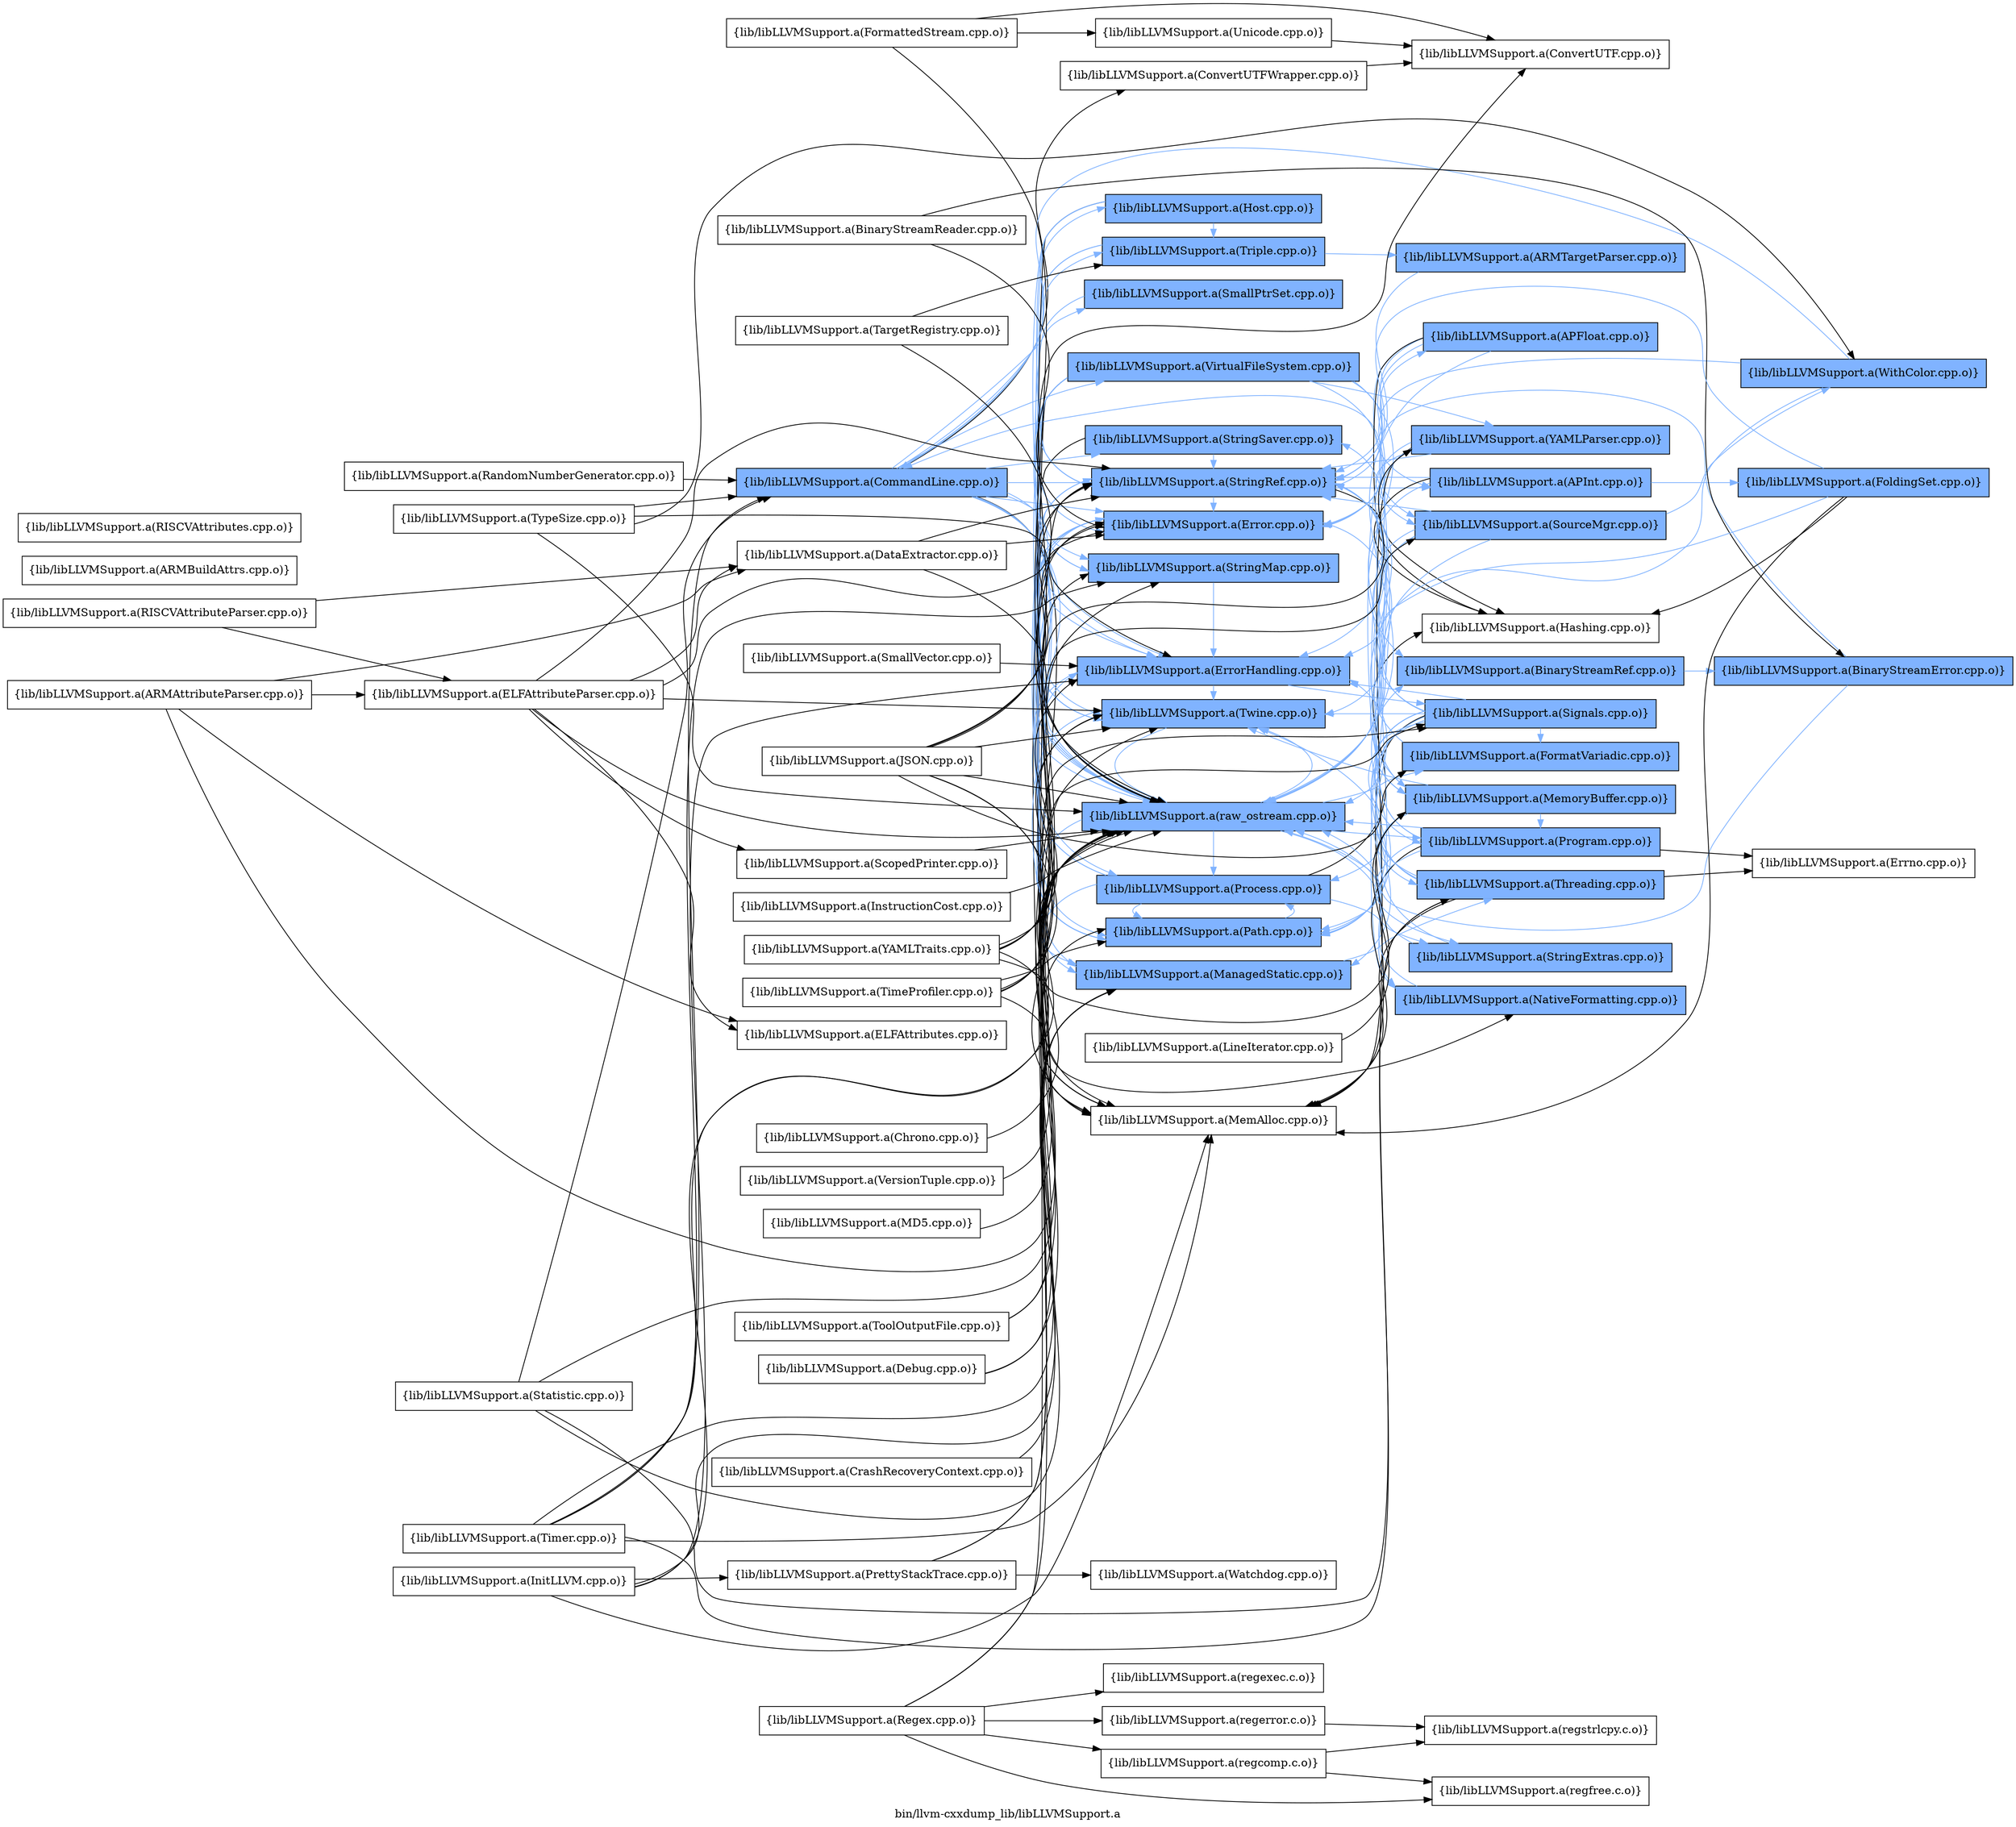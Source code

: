 digraph "bin/llvm-cxxdump_lib/libLLVMSupport.a" {
	label="bin/llvm-cxxdump_lib/libLLVMSupport.a";
	rankdir=LR;
	{ rank=same; Node0x55f70fde2238;  }
	{ rank=same; Node0x55f70fde2918; Node0x55f70fddfee8; Node0x55f70fde02f8; Node0x55f70fde1518; Node0x55f70fddf448; Node0x55f70fddd9b8; Node0x55f70fddfd58; Node0x55f70fde03e8; Node0x55f70fde0078; Node0x55f70fde2dc8; Node0x55f70fddeb38; Node0x55f70fde0438; Node0x55f70fddc298; Node0x55f70fddba78; Node0x55f70fddda58; Node0x55f70fddcc98;  }
	{ rank=same; Node0x55f70fde0938; Node0x55f70fde0118; Node0x55f70fddef48; Node0x55f70fdddf58; Node0x55f70fddf178; Node0x55f70fde1c48; Node0x55f70fde0d48; Node0x55f70fdda3a8; Node0x55f70fde04d8; Node0x55f70fddc928; Node0x55f70fddfb28; Node0x55f70fde0848; Node0x55f70fdde548; Node0x55f70fddb758; Node0x55f70fddbf28;  }
	{ rank=same; Node0x55f70fde2238;  }
	{ rank=same; Node0x55f70fde2918; Node0x55f70fddfee8; Node0x55f70fde02f8; Node0x55f70fde1518; Node0x55f70fddf448; Node0x55f70fddd9b8; Node0x55f70fddfd58; Node0x55f70fde03e8; Node0x55f70fde0078; Node0x55f70fde2dc8; Node0x55f70fddeb38; Node0x55f70fde0438; Node0x55f70fddc298; Node0x55f70fddba78; Node0x55f70fddda58; Node0x55f70fddcc98;  }
	{ rank=same; Node0x55f70fde0938; Node0x55f70fde0118; Node0x55f70fddef48; Node0x55f70fdddf58; Node0x55f70fddf178; Node0x55f70fde1c48; Node0x55f70fde0d48; Node0x55f70fdda3a8; Node0x55f70fde04d8; Node0x55f70fddc928; Node0x55f70fddfb28; Node0x55f70fde0848; Node0x55f70fdde548; Node0x55f70fddb758; Node0x55f70fddbf28;  }

	Node0x55f70fde2238 [shape=record,shape=box,group=1,style=filled,fillcolor="0.600000 0.5 1",label="{lib/libLLVMSupport.a(CommandLine.cpp.o)}"];
	Node0x55f70fde2238 -> Node0x55f70fde2918;
	Node0x55f70fde2238 -> Node0x55f70fddfee8[color="0.600000 0.5 1"];
	Node0x55f70fde2238 -> Node0x55f70fde02f8[color="0.600000 0.5 1"];
	Node0x55f70fde2238 -> Node0x55f70fde1518[color="0.600000 0.5 1"];
	Node0x55f70fde2238 -> Node0x55f70fddf448;
	Node0x55f70fde2238 -> Node0x55f70fddd9b8[color="0.600000 0.5 1"];
	Node0x55f70fde2238 -> Node0x55f70fddfd58[color="0.600000 0.5 1"];
	Node0x55f70fde2238 -> Node0x55f70fde03e8[color="0.600000 0.5 1"];
	Node0x55f70fde2238 -> Node0x55f70fde0078[color="0.600000 0.5 1"];
	Node0x55f70fde2238 -> Node0x55f70fde2dc8[color="0.600000 0.5 1"];
	Node0x55f70fde2238 -> Node0x55f70fddeb38[color="0.600000 0.5 1"];
	Node0x55f70fde2238 -> Node0x55f70fde0438[color="0.600000 0.5 1"];
	Node0x55f70fde2238 -> Node0x55f70fddc298[color="0.600000 0.5 1"];
	Node0x55f70fde2238 -> Node0x55f70fddba78[color="0.600000 0.5 1"];
	Node0x55f70fde2238 -> Node0x55f70fddda58[color="0.600000 0.5 1"];
	Node0x55f70fde2238 -> Node0x55f70fddcc98[color="0.600000 0.5 1"];
	Node0x55f70fddfee8 [shape=record,shape=box,group=1,style=filled,fillcolor="0.600000 0.5 1",label="{lib/libLLVMSupport.a(Error.cpp.o)}"];
	Node0x55f70fddfee8 -> Node0x55f70fde02f8[color="0.600000 0.5 1"];
	Node0x55f70fddfee8 -> Node0x55f70fde1518[color="0.600000 0.5 1"];
	Node0x55f70fddfee8 -> Node0x55f70fddeb38[color="0.600000 0.5 1"];
	Node0x55f70fddfee8 -> Node0x55f70fddc298[color="0.600000 0.5 1"];
	Node0x55f70fde19c8 [shape=record,shape=box,group=0,label="{lib/libLLVMSupport.a(InitLLVM.cpp.o)}"];
	Node0x55f70fde19c8 -> Node0x55f70fde02f8;
	Node0x55f70fde19c8 -> Node0x55f70fde1518;
	Node0x55f70fde19c8 -> Node0x55f70fddf448;
	Node0x55f70fde19c8 -> Node0x55f70fdde368;
	Node0x55f70fde19c8 -> Node0x55f70fde0118;
	Node0x55f70fde0078 [shape=record,shape=box,group=1,style=filled,fillcolor="0.600000 0.5 1",label="{lib/libLLVMSupport.a(StringRef.cpp.o)}"];
	Node0x55f70fde0078 -> Node0x55f70fddfee8[color="0.600000 0.5 1"];
	Node0x55f70fde0078 -> Node0x55f70fdddf58[color="0.600000 0.5 1"];
	Node0x55f70fde0078 -> Node0x55f70fddf178[color="0.600000 0.5 1"];
	Node0x55f70fde0078 -> Node0x55f70fde1c48;
	Node0x55f70fddfda8 [shape=record,shape=box,group=1,style=filled,fillcolor="0.600000 0.5 1",label="{lib/libLLVMSupport.a(WithColor.cpp.o)}"];
	Node0x55f70fddfda8 -> Node0x55f70fde2238[color="0.600000 0.5 1"];
	Node0x55f70fddfda8 -> Node0x55f70fddfee8[color="0.600000 0.5 1"];
	Node0x55f70fddfda8 -> Node0x55f70fddc298[color="0.600000 0.5 1"];
	Node0x55f70fddc298 [shape=record,shape=box,group=1,style=filled,fillcolor="0.600000 0.5 1",label="{lib/libLLVMSupport.a(raw_ostream.cpp.o)}"];
	Node0x55f70fddc298 -> Node0x55f70fddfee8[color="0.600000 0.5 1"];
	Node0x55f70fddc298 -> Node0x55f70fde02f8[color="0.600000 0.5 1"];
	Node0x55f70fddc298 -> Node0x55f70fde0848[color="0.600000 0.5 1"];
	Node0x55f70fddc298 -> Node0x55f70fdde548[color="0.600000 0.5 1"];
	Node0x55f70fddc298 -> Node0x55f70fddeb38[color="0.600000 0.5 1"];
	Node0x55f70fddc298 -> Node0x55f70fddda58[color="0.600000 0.5 1"];
	Node0x55f70fddc298 -> Node0x55f70fddcc98[color="0.600000 0.5 1"];
	Node0x55f70fddc298 -> Node0x55f70fddb758[color="0.600000 0.5 1"];
	Node0x55f70fddf3f8 [shape=record,shape=box,group=0,label="{lib/libLLVMSupport.a(TargetRegistry.cpp.o)}"];
	Node0x55f70fddf3f8 -> Node0x55f70fde2dc8;
	Node0x55f70fddf3f8 -> Node0x55f70fddc298;
	Node0x55f70fde04d8 [shape=record,shape=box,group=1,style=filled,fillcolor="0.600000 0.5 1",label="{lib/libLLVMSupport.a(MemoryBuffer.cpp.o)}"];
	Node0x55f70fde04d8 -> Node0x55f70fddfee8[color="0.600000 0.5 1"];
	Node0x55f70fde04d8 -> Node0x55f70fddeb38[color="0.600000 0.5 1"];
	Node0x55f70fde04d8 -> Node0x55f70fddda58[color="0.600000 0.5 1"];
	Node0x55f70fde04d8 -> Node0x55f70fddcc98[color="0.600000 0.5 1"];
	Node0x55f70fde04d8 -> Node0x55f70fddb758[color="0.600000 0.5 1"];
	Node0x55f70fddeb38 [shape=record,shape=box,group=1,style=filled,fillcolor="0.600000 0.5 1",label="{lib/libLLVMSupport.a(Twine.cpp.o)}"];
	Node0x55f70fddeb38 -> Node0x55f70fddc298[color="0.600000 0.5 1"];
	Node0x55f70fddda58 [shape=record,shape=box,group=1,style=filled,fillcolor="0.600000 0.5 1",label="{lib/libLLVMSupport.a(Path.cpp.o)}"];
	Node0x55f70fddda58 -> Node0x55f70fdda3a8[color="0.600000 0.5 1"];
	Node0x55f70fddda58 -> Node0x55f70fddfee8[color="0.600000 0.5 1"];
	Node0x55f70fddda58 -> Node0x55f70fde0078[color="0.600000 0.5 1"];
	Node0x55f70fddda58 -> Node0x55f70fddeb38[color="0.600000 0.5 1"];
	Node0x55f70fddda58 -> Node0x55f70fddcc98[color="0.600000 0.5 1"];
	Node0x55f70fde1518 [shape=record,shape=box,group=1,style=filled,fillcolor="0.600000 0.5 1",label="{lib/libLLVMSupport.a(ManagedStatic.cpp.o)}"];
	Node0x55f70fde1518 -> Node0x55f70fddef48[color="0.600000 0.5 1"];
	Node0x55f70fde02f8 [shape=record,shape=box,group=1,style=filled,fillcolor="0.600000 0.5 1",label="{lib/libLLVMSupport.a(ErrorHandling.cpp.o)}"];
	Node0x55f70fde02f8 -> Node0x55f70fddeb38[color="0.600000 0.5 1"];
	Node0x55f70fde02f8 -> Node0x55f70fddc298[color="0.600000 0.5 1"];
	Node0x55f70fde02f8 -> Node0x55f70fde0118[color="0.600000 0.5 1"];
	Node0x55f70fde2dc8 [shape=record,shape=box,group=1,style=filled,fillcolor="0.600000 0.5 1",label="{lib/libLLVMSupport.a(Triple.cpp.o)}"];
	Node0x55f70fde2dc8 -> Node0x55f70fde0078[color="0.600000 0.5 1"];
	Node0x55f70fde2dc8 -> Node0x55f70fde0d48[color="0.600000 0.5 1"];
	Node0x55f70fde2dc8 -> Node0x55f70fddeb38[color="0.600000 0.5 1"];
	Node0x55f70fde0f28 [shape=record,shape=box,group=0,label="{lib/libLLVMSupport.a(DataExtractor.cpp.o)}"];
	Node0x55f70fde0f28 -> Node0x55f70fddfee8;
	Node0x55f70fde0f28 -> Node0x55f70fde0078;
	Node0x55f70fde0f28 -> Node0x55f70fddc298;
	Node0x55f70fddba78 [shape=record,shape=box,group=1,style=filled,fillcolor="0.600000 0.5 1",label="{lib/libLLVMSupport.a(Host.cpp.o)}"];
	Node0x55f70fddba78 -> Node0x55f70fddf448;
	Node0x55f70fddba78 -> Node0x55f70fddfd58[color="0.600000 0.5 1"];
	Node0x55f70fddba78 -> Node0x55f70fde0078[color="0.600000 0.5 1"];
	Node0x55f70fddba78 -> Node0x55f70fde2dc8[color="0.600000 0.5 1"];
	Node0x55f70fddba78 -> Node0x55f70fddc298[color="0.600000 0.5 1"];
	Node0x55f70fddf448 [shape=record,shape=box,group=0,label="{lib/libLLVMSupport.a(MemAlloc.cpp.o)}"];
	Node0x55f70fddd9b8 [shape=record,shape=box,group=1,style=filled,fillcolor="0.600000 0.5 1",label="{lib/libLLVMSupport.a(SmallPtrSet.cpp.o)}"];
	Node0x55f70fddd9b8 -> Node0x55f70fde02f8[color="0.600000 0.5 1"];
	Node0x55f70fde03e8 [shape=record,shape=box,group=1,style=filled,fillcolor="0.600000 0.5 1",label="{lib/libLLVMSupport.a(StringSaver.cpp.o)}"];
	Node0x55f70fde03e8 -> Node0x55f70fddf448;
	Node0x55f70fde03e8 -> Node0x55f70fde0078[color="0.600000 0.5 1"];
	Node0x55f70fdde868 [shape=record,shape=box,group=0,label="{lib/libLLVMSupport.a(TypeSize.cpp.o)}"];
	Node0x55f70fdde868 -> Node0x55f70fde2238;
	Node0x55f70fdde868 -> Node0x55f70fde02f8;
	Node0x55f70fdde868 -> Node0x55f70fddfda8;
	Node0x55f70fdde868 -> Node0x55f70fddc298;
	Node0x55f70fddc928 [shape=record,shape=box,group=1,style=filled,fillcolor="0.600000 0.5 1",label="{lib/libLLVMSupport.a(SourceMgr.cpp.o)}"];
	Node0x55f70fddc928 -> Node0x55f70fde04d8[color="0.600000 0.5 1"];
	Node0x55f70fddc928 -> Node0x55f70fde0078[color="0.600000 0.5 1"];
	Node0x55f70fddc928 -> Node0x55f70fddeb38[color="0.600000 0.5 1"];
	Node0x55f70fddc928 -> Node0x55f70fddfda8[color="0.600000 0.5 1"];
	Node0x55f70fddc928 -> Node0x55f70fddc298[color="0.600000 0.5 1"];
	Node0x55f70fddc928 -> Node0x55f70fddda58[color="0.600000 0.5 1"];
	Node0x55f70fddcc48 [shape=record,shape=box,group=0,label="{lib/libLLVMSupport.a(ARMBuildAttrs.cpp.o)}"];
	Node0x55f70fde16f8 [shape=record,shape=box,group=0,label="{lib/libLLVMSupport.a(ELFAttributeParser.cpp.o)}"];
	Node0x55f70fde16f8 -> Node0x55f70fde0f28;
	Node0x55f70fde16f8 -> Node0x55f70fddf768;
	Node0x55f70fde16f8 -> Node0x55f70fddfee8;
	Node0x55f70fde16f8 -> Node0x55f70fddde18;
	Node0x55f70fde16f8 -> Node0x55f70fde0078;
	Node0x55f70fde16f8 -> Node0x55f70fddeb38;
	Node0x55f70fde16f8 -> Node0x55f70fddc298;
	Node0x55f70fddeae8 [shape=record,shape=box,group=0,label="{lib/libLLVMSupport.a(RISCVAttributes.cpp.o)}"];
	Node0x55f70fddfd58 [shape=record,shape=box,group=1,style=filled,fillcolor="0.600000 0.5 1",label="{lib/libLLVMSupport.a(StringMap.cpp.o)}"];
	Node0x55f70fddfd58 -> Node0x55f70fde02f8[color="0.600000 0.5 1"];
	Node0x55f70fddc6f8 [shape=record,shape=box,group=1,style=filled,fillcolor="0.600000 0.5 1",label="{lib/libLLVMSupport.a(BinaryStreamError.cpp.o)}"];
	Node0x55f70fddc6f8 -> Node0x55f70fddfee8[color="0.600000 0.5 1"];
	Node0x55f70fddc6f8 -> Node0x55f70fddc298[color="0.600000 0.5 1"];
	Node0x55f70fde0848 [shape=record,shape=box,group=1,style=filled,fillcolor="0.600000 0.5 1",label="{lib/libLLVMSupport.a(FormatVariadic.cpp.o)}"];
	Node0x55f70fde0848 -> Node0x55f70fde0078[color="0.600000 0.5 1"];
	Node0x55f70fdde548 [shape=record,shape=box,group=1,style=filled,fillcolor="0.600000 0.5 1",label="{lib/libLLVMSupport.a(NativeFormatting.cpp.o)}"];
	Node0x55f70fdde548 -> Node0x55f70fddc298[color="0.600000 0.5 1"];
	Node0x55f70fddd2d8 [shape=record,shape=box,group=0,label="{lib/libLLVMSupport.a(ARMAttributeParser.cpp.o)}"];
	Node0x55f70fddd2d8 -> Node0x55f70fde0f28;
	Node0x55f70fddd2d8 -> Node0x55f70fde16f8;
	Node0x55f70fddd2d8 -> Node0x55f70fddf768;
	Node0x55f70fddd2d8 -> Node0x55f70fddc298;
	Node0x55f70fddf768 [shape=record,shape=box,group=0,label="{lib/libLLVMSupport.a(ELFAttributes.cpp.o)}"];
	Node0x55f70fddaa88 [shape=record,shape=box,group=0,label="{lib/libLLVMSupport.a(BinaryStreamReader.cpp.o)}"];
	Node0x55f70fddaa88 -> Node0x55f70fddc6f8;
	Node0x55f70fddaa88 -> Node0x55f70fddfee8;
	Node0x55f70fdda3a8 [shape=record,shape=box,group=1,style=filled,fillcolor="0.600000 0.5 1",label="{lib/libLLVMSupport.a(BinaryStreamRef.cpp.o)}"];
	Node0x55f70fdda3a8 -> Node0x55f70fddc6f8[color="0.600000 0.5 1"];
	Node0x55f70fde2918 [shape=record,shape=box,group=0,label="{lib/libLLVMSupport.a(ConvertUTFWrapper.cpp.o)}"];
	Node0x55f70fde2918 -> Node0x55f70fde0938;
	Node0x55f70fde0438 [shape=record,shape=box,group=1,style=filled,fillcolor="0.600000 0.5 1",label="{lib/libLLVMSupport.a(VirtualFileSystem.cpp.o)}"];
	Node0x55f70fde0438 -> Node0x55f70fdda3a8[color="0.600000 0.5 1"];
	Node0x55f70fde0438 -> Node0x55f70fddfee8[color="0.600000 0.5 1"];
	Node0x55f70fde0438 -> Node0x55f70fddf448;
	Node0x55f70fde0438 -> Node0x55f70fde04d8[color="0.600000 0.5 1"];
	Node0x55f70fde0438 -> Node0x55f70fddc928[color="0.600000 0.5 1"];
	Node0x55f70fde0438 -> Node0x55f70fddfd58[color="0.600000 0.5 1"];
	Node0x55f70fde0438 -> Node0x55f70fde0078[color="0.600000 0.5 1"];
	Node0x55f70fde0438 -> Node0x55f70fddeb38[color="0.600000 0.5 1"];
	Node0x55f70fde0438 -> Node0x55f70fddfb28[color="0.600000 0.5 1"];
	Node0x55f70fde0438 -> Node0x55f70fddc298[color="0.600000 0.5 1"];
	Node0x55f70fde0438 -> Node0x55f70fddda58[color="0.600000 0.5 1"];
	Node0x55f70fddcc98 [shape=record,shape=box,group=1,style=filled,fillcolor="0.600000 0.5 1",label="{lib/libLLVMSupport.a(Process.cpp.o)}"];
	Node0x55f70fddcc98 -> Node0x55f70fddfee8[color="0.600000 0.5 1"];
	Node0x55f70fddcc98 -> Node0x55f70fde1518[color="0.600000 0.5 1"];
	Node0x55f70fddcc98 -> Node0x55f70fde0078[color="0.600000 0.5 1"];
	Node0x55f70fddcc98 -> Node0x55f70fde1c48;
	Node0x55f70fddcc98 -> Node0x55f70fddda58[color="0.600000 0.5 1"];
	Node0x55f70fddcc98 -> Node0x55f70fddbf28[color="0.600000 0.5 1"];
	Node0x55f70fde0938 [shape=record,shape=box,group=0,label="{lib/libLLVMSupport.a(ConvertUTF.cpp.o)}"];
	Node0x55f70fddde18 [shape=record,shape=box,group=0,label="{lib/libLLVMSupport.a(ScopedPrinter.cpp.o)}"];
	Node0x55f70fddde18 -> Node0x55f70fddc298;
	Node0x55f70fde0118 [shape=record,shape=box,group=1,style=filled,fillcolor="0.600000 0.5 1",label="{lib/libLLVMSupport.a(Signals.cpp.o)}"];
	Node0x55f70fde0118 -> Node0x55f70fde2238[color="0.600000 0.5 1"];
	Node0x55f70fde0118 -> Node0x55f70fde02f8[color="0.600000 0.5 1"];
	Node0x55f70fde0118 -> Node0x55f70fde0848[color="0.600000 0.5 1"];
	Node0x55f70fde0118 -> Node0x55f70fde1518[color="0.600000 0.5 1"];
	Node0x55f70fde0118 -> Node0x55f70fddf448;
	Node0x55f70fde0118 -> Node0x55f70fde04d8[color="0.600000 0.5 1"];
	Node0x55f70fde0118 -> Node0x55f70fdde548[color="0.600000 0.5 1"];
	Node0x55f70fde0118 -> Node0x55f70fde0078[color="0.600000 0.5 1"];
	Node0x55f70fde0118 -> Node0x55f70fddeb38[color="0.600000 0.5 1"];
	Node0x55f70fde0118 -> Node0x55f70fddc298[color="0.600000 0.5 1"];
	Node0x55f70fde0118 -> Node0x55f70fddda58[color="0.600000 0.5 1"];
	Node0x55f70fde0118 -> Node0x55f70fddb758[color="0.600000 0.5 1"];
	Node0x55f70fde0118 -> Node0x55f70fddef48[color="0.600000 0.5 1"];
	Node0x55f70fdde1d8 [shape=record,shape=box,group=0,label="{lib/libLLVMSupport.a(Debug.cpp.o)}"];
	Node0x55f70fdde1d8 -> Node0x55f70fde1518;
	Node0x55f70fdde1d8 -> Node0x55f70fddc298;
	Node0x55f70fdde368 [shape=record,shape=box,group=0,label="{lib/libLLVMSupport.a(PrettyStackTrace.cpp.o)}"];
	Node0x55f70fdde368 -> Node0x55f70fddc298;
	Node0x55f70fdde368 -> Node0x55f70fde0118;
	Node0x55f70fdde368 -> Node0x55f70fdde2c8;
	Node0x55f70fddef48 [shape=record,shape=box,group=1,style=filled,fillcolor="0.600000 0.5 1",label="{lib/libLLVMSupport.a(Threading.cpp.o)}"];
	Node0x55f70fddef48 -> Node0x55f70fde02f8[color="0.600000 0.5 1"];
	Node0x55f70fddef48 -> Node0x55f70fddf448;
	Node0x55f70fddef48 -> Node0x55f70fde0078[color="0.600000 0.5 1"];
	Node0x55f70fddef48 -> Node0x55f70fddeb38[color="0.600000 0.5 1"];
	Node0x55f70fddef48 -> Node0x55f70fddc478;
	Node0x55f70fddb758 [shape=record,shape=box,group=1,style=filled,fillcolor="0.600000 0.5 1",label="{lib/libLLVMSupport.a(Program.cpp.o)}"];
	Node0x55f70fddb758 -> Node0x55f70fddf448;
	Node0x55f70fddb758 -> Node0x55f70fde03e8[color="0.600000 0.5 1"];
	Node0x55f70fddb758 -> Node0x55f70fde0078[color="0.600000 0.5 1"];
	Node0x55f70fddb758 -> Node0x55f70fddc298[color="0.600000 0.5 1"];
	Node0x55f70fddb758 -> Node0x55f70fddda58[color="0.600000 0.5 1"];
	Node0x55f70fddb758 -> Node0x55f70fddbf28[color="0.600000 0.5 1"];
	Node0x55f70fddb758 -> Node0x55f70fddc478;
	Node0x55f70fdde2c8 [shape=record,shape=box,group=0,label="{lib/libLLVMSupport.a(Watchdog.cpp.o)}"];
	Node0x55f70fddd0f8 [shape=record,shape=box,group=0,label="{lib/libLLVMSupport.a(RISCVAttributeParser.cpp.o)}"];
	Node0x55f70fddd0f8 -> Node0x55f70fde0f28;
	Node0x55f70fddd0f8 -> Node0x55f70fde16f8;
	Node0x55f70fddbca8 [shape=record,shape=box,group=0,label="{lib/libLLVMSupport.a(SmallVector.cpp.o)}"];
	Node0x55f70fddbca8 -> Node0x55f70fde02f8;
	Node0x55f70fdddf58 [shape=record,shape=box,group=1,style=filled,fillcolor="0.600000 0.5 1",label="{lib/libLLVMSupport.a(APFloat.cpp.o)}"];
	Node0x55f70fdddf58 -> Node0x55f70fddfee8[color="0.600000 0.5 1"];
	Node0x55f70fdddf58 -> Node0x55f70fde0078[color="0.600000 0.5 1"];
	Node0x55f70fdddf58 -> Node0x55f70fddf178[color="0.600000 0.5 1"];
	Node0x55f70fdddf58 -> Node0x55f70fde1c48;
	Node0x55f70fdddf58 -> Node0x55f70fddc298[color="0.600000 0.5 1"];
	Node0x55f70fddf178 [shape=record,shape=box,group=1,style=filled,fillcolor="0.600000 0.5 1",label="{lib/libLLVMSupport.a(APInt.cpp.o)}"];
	Node0x55f70fddf178 -> Node0x55f70fde0078[color="0.600000 0.5 1"];
	Node0x55f70fddf178 -> Node0x55f70fde2198[color="0.600000 0.5 1"];
	Node0x55f70fddf178 -> Node0x55f70fde1c48;
	Node0x55f70fddf178 -> Node0x55f70fddc298[color="0.600000 0.5 1"];
	Node0x55f70fde1c48 [shape=record,shape=box,group=0,label="{lib/libLLVMSupport.a(Hashing.cpp.o)}"];
	Node0x55f70fde2198 [shape=record,shape=box,group=1,style=filled,fillcolor="0.600000 0.5 1",label="{lib/libLLVMSupport.a(FoldingSet.cpp.o)}"];
	Node0x55f70fde2198 -> Node0x55f70fde02f8[color="0.600000 0.5 1"];
	Node0x55f70fde2198 -> Node0x55f70fddf448;
	Node0x55f70fde2198 -> Node0x55f70fde0078[color="0.600000 0.5 1"];
	Node0x55f70fde2198 -> Node0x55f70fde1c48;
	Node0x55f70fde0d48 [shape=record,shape=box,group=1,style=filled,fillcolor="0.600000 0.5 1",label="{lib/libLLVMSupport.a(ARMTargetParser.cpp.o)}"];
	Node0x55f70fde0d48 -> Node0x55f70fde0078[color="0.600000 0.5 1"];
	Node0x55f70fddfb28 [shape=record,shape=box,group=1,style=filled,fillcolor="0.600000 0.5 1",label="{lib/libLLVMSupport.a(YAMLParser.cpp.o)}"];
	Node0x55f70fddfb28 -> Node0x55f70fde02f8[color="0.600000 0.5 1"];
	Node0x55f70fddfb28 -> Node0x55f70fddf448;
	Node0x55f70fddfb28 -> Node0x55f70fde04d8[color="0.600000 0.5 1"];
	Node0x55f70fddfb28 -> Node0x55f70fddc928[color="0.600000 0.5 1"];
	Node0x55f70fddfb28 -> Node0x55f70fde0078[color="0.600000 0.5 1"];
	Node0x55f70fddfb28 -> Node0x55f70fddc298[color="0.600000 0.5 1"];
	Node0x55f70fddca68 [shape=record,shape=box,group=0,label="{lib/libLLVMSupport.a(Unicode.cpp.o)}"];
	Node0x55f70fddca68 -> Node0x55f70fde0938;
	Node0x55f70fddd378 [shape=record,shape=box,group=0,label="{lib/libLLVMSupport.a(MD5.cpp.o)}"];
	Node0x55f70fddd378 -> Node0x55f70fddc298;
	Node0x55f70fddbf28 [shape=record,shape=box,group=1,style=filled,fillcolor="0.600000 0.5 1",label="{lib/libLLVMSupport.a(StringExtras.cpp.o)}"];
	Node0x55f70fddbf28 -> Node0x55f70fde0078[color="0.600000 0.5 1"];
	Node0x55f70fddbf28 -> Node0x55f70fddc298[color="0.600000 0.5 1"];
	Node0x55f70fddd968 [shape=record,shape=box,group=0,label="{lib/libLLVMSupport.a(CrashRecoveryContext.cpp.o)}"];
	Node0x55f70fddd968 -> Node0x55f70fde1518;
	Node0x55f70fddc478 [shape=record,shape=box,group=0,label="{lib/libLLVMSupport.a(Errno.cpp.o)}"];
	Node0x55f70fdda948 [shape=record,shape=box,group=0,label="{lib/libLLVMSupport.a(FormattedStream.cpp.o)}"];
	Node0x55f70fdda948 -> Node0x55f70fde0938;
	Node0x55f70fdda948 -> Node0x55f70fddca68;
	Node0x55f70fdda948 -> Node0x55f70fddc298;
	Node0x55f70fdd9048 [shape=record,shape=box,group=0,label="{lib/libLLVMSupport.a(Regex.cpp.o)}"];
	Node0x55f70fdd9048 -> Node0x55f70fde0078;
	Node0x55f70fdd9048 -> Node0x55f70fddeb38;
	Node0x55f70fdd9048 -> Node0x55f70fdd9598;
	Node0x55f70fdd9048 -> Node0x55f70fddcb58;
	Node0x55f70fdd9048 -> Node0x55f70fddd328;
	Node0x55f70fdd9048 -> Node0x55f70fde17e8;
	Node0x55f70fdd9598 [shape=record,shape=box,group=0,label="{lib/libLLVMSupport.a(regcomp.c.o)}"];
	Node0x55f70fdd9598 -> Node0x55f70fddd878;
	Node0x55f70fdd9598 -> Node0x55f70fddcb58;
	Node0x55f70fddcb58 [shape=record,shape=box,group=0,label="{lib/libLLVMSupport.a(regfree.c.o)}"];
	Node0x55f70fddd328 [shape=record,shape=box,group=0,label="{lib/libLLVMSupport.a(regerror.c.o)}"];
	Node0x55f70fddd328 -> Node0x55f70fddd878;
	Node0x55f70fde17e8 [shape=record,shape=box,group=0,label="{lib/libLLVMSupport.a(regexec.c.o)}"];
	Node0x55f70fddd878 [shape=record,shape=box,group=0,label="{lib/libLLVMSupport.a(regstrlcpy.c.o)}"];
	Node0x55f70fddd468 [shape=record,shape=box,group=0,label="{lib/libLLVMSupport.a(InstructionCost.cpp.o)}"];
	Node0x55f70fddd468 -> Node0x55f70fddc298;
	Node0x55f70fddeef8 [shape=record,shape=box,group=0,label="{lib/libLLVMSupport.a(ToolOutputFile.cpp.o)}"];
	Node0x55f70fddeef8 -> Node0x55f70fddc298;
	Node0x55f70fddeef8 -> Node0x55f70fddda58;
	Node0x55f70fdd9e08 [shape=record,shape=box,group=0,label="{lib/libLLVMSupport.a(RandomNumberGenerator.cpp.o)}"];
	Node0x55f70fdd9e08 -> Node0x55f70fde2238;
	Node0x55f70fdd96d8 [shape=record,shape=box,group=0,label="{lib/libLLVMSupport.a(Statistic.cpp.o)}"];
	Node0x55f70fdd96d8 -> Node0x55f70fde2238;
	Node0x55f70fdd96d8 -> Node0x55f70fde1518;
	Node0x55f70fdd96d8 -> Node0x55f70fddc298;
	Node0x55f70fdd96d8 -> Node0x55f70fddef48;
	Node0x55f70fddd738 [shape=record,shape=box,group=0,label="{lib/libLLVMSupport.a(Timer.cpp.o)}"];
	Node0x55f70fddd738 -> Node0x55f70fde2238;
	Node0x55f70fddd738 -> Node0x55f70fde1518;
	Node0x55f70fddd738 -> Node0x55f70fddf448;
	Node0x55f70fddd738 -> Node0x55f70fddfd58;
	Node0x55f70fddd738 -> Node0x55f70fddc298;
	Node0x55f70fddd738 -> Node0x55f70fddef48;
	Node0x55f70fddb4d8 [shape=record,shape=box,group=0,label="{lib/libLLVMSupport.a(TimeProfiler.cpp.o)}"];
	Node0x55f70fddb4d8 -> Node0x55f70fddfee8;
	Node0x55f70fddb4d8 -> Node0x55f70fddf448;
	Node0x55f70fddb4d8 -> Node0x55f70fddfd58;
	Node0x55f70fddb4d8 -> Node0x55f70fddeb38;
	Node0x55f70fddb4d8 -> Node0x55f70fddc298;
	Node0x55f70fddb4d8 -> Node0x55f70fddda58;
	Node0x55f70fddf038 [shape=record,shape=box,group=0,label="{lib/libLLVMSupport.a(JSON.cpp.o)}"];
	Node0x55f70fddf038 -> Node0x55f70fde0938;
	Node0x55f70fddf038 -> Node0x55f70fddfee8;
	Node0x55f70fddf038 -> Node0x55f70fde0848;
	Node0x55f70fddf038 -> Node0x55f70fddf448;
	Node0x55f70fddf038 -> Node0x55f70fdde548;
	Node0x55f70fddf038 -> Node0x55f70fde0078;
	Node0x55f70fddf038 -> Node0x55f70fddeb38;
	Node0x55f70fddf038 -> Node0x55f70fddc298;
	Node0x55f70fdde728 [shape=record,shape=box,group=0,label="{lib/libLLVMSupport.a(Chrono.cpp.o)}"];
	Node0x55f70fdde728 -> Node0x55f70fddc298;
	Node0x55f70fdd9f98 [shape=record,shape=box,group=0,label="{lib/libLLVMSupport.a(YAMLTraits.cpp.o)}"];
	Node0x55f70fdd9f98 -> Node0x55f70fde02f8;
	Node0x55f70fdd9f98 -> Node0x55f70fddf448;
	Node0x55f70fdd9f98 -> Node0x55f70fde04d8;
	Node0x55f70fdd9f98 -> Node0x55f70fddc928;
	Node0x55f70fdd9f98 -> Node0x55f70fddfd58;
	Node0x55f70fdd9f98 -> Node0x55f70fde0078;
	Node0x55f70fdd9f98 -> Node0x55f70fddeb38;
	Node0x55f70fdd9f98 -> Node0x55f70fddfb28;
	Node0x55f70fdd9f98 -> Node0x55f70fddc298;
	Node0x55f70fdd9ef8 [shape=record,shape=box,group=0,label="{lib/libLLVMSupport.a(LineIterator.cpp.o)}"];
	Node0x55f70fdd9ef8 -> Node0x55f70fde04d8;
	Node0x55f70fdd9188 [shape=record,shape=box,group=0,label="{lib/libLLVMSupport.a(VersionTuple.cpp.o)}"];
	Node0x55f70fdd9188 -> Node0x55f70fddc298;
}
